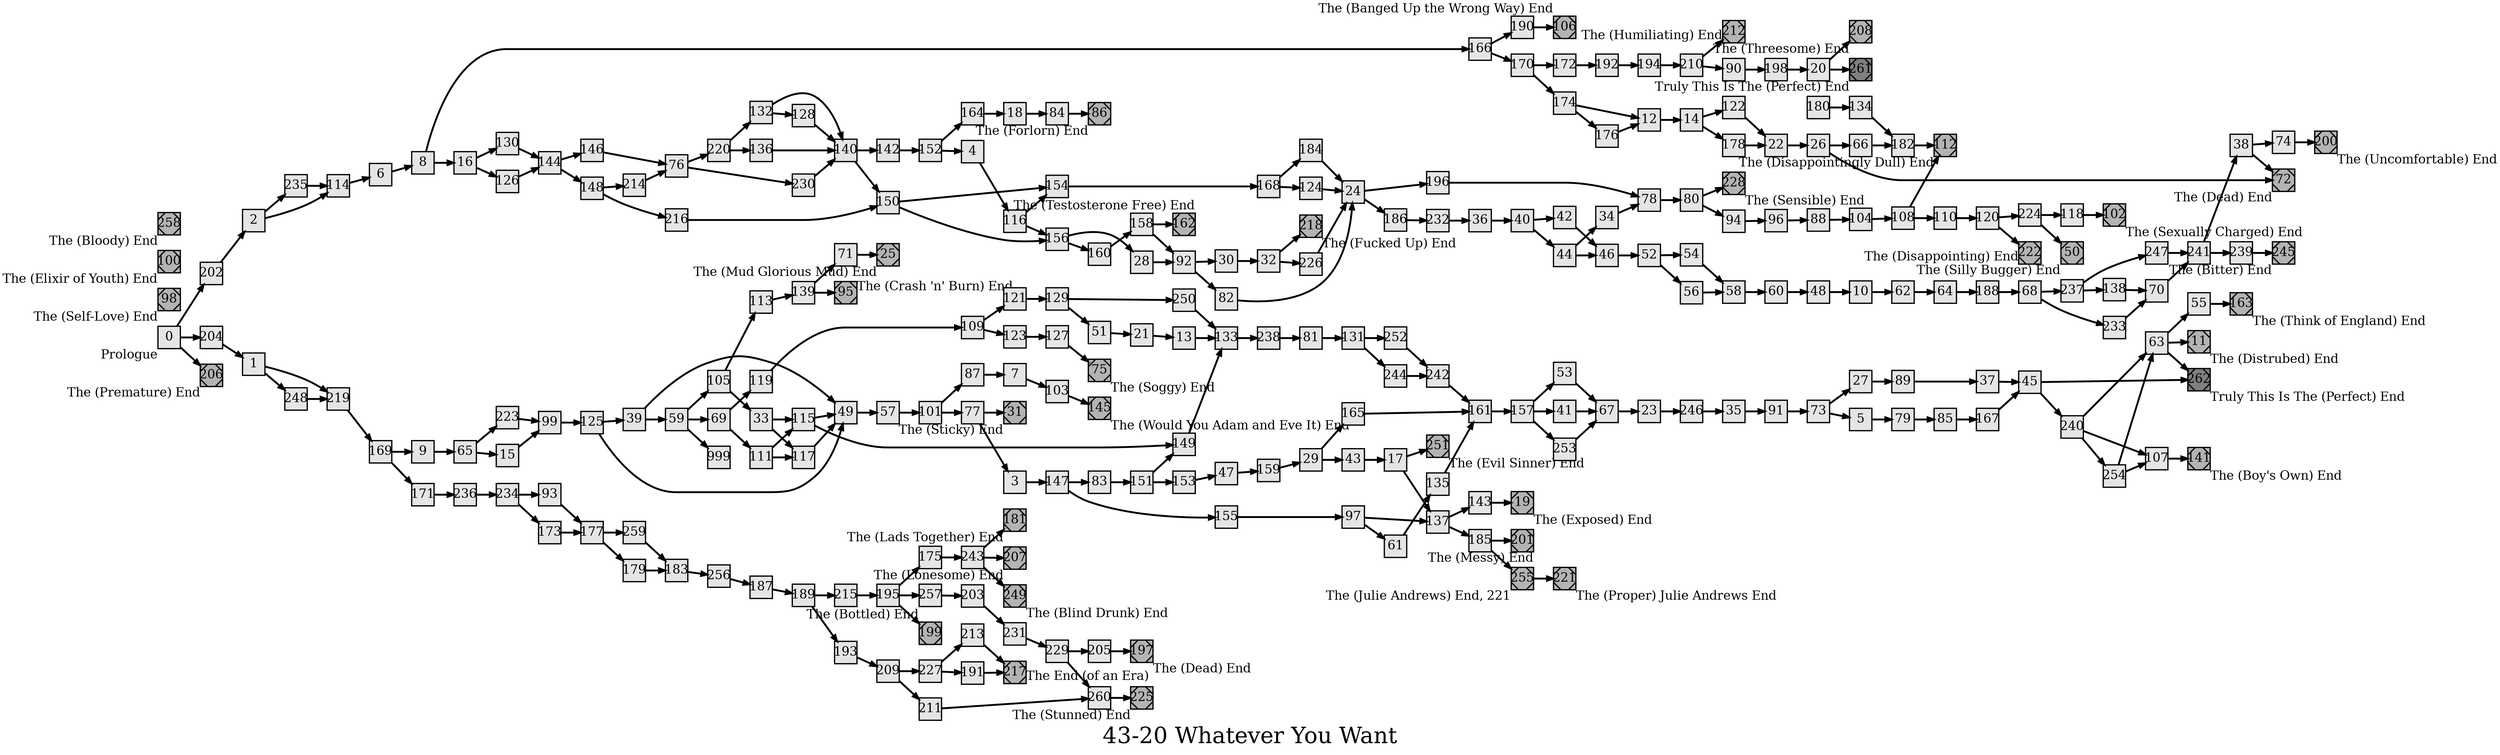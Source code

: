 digraph g{
  graph [ label="43-20 Whatever You Want" rankdir=LR, ordering=out, fontsize=36, nodesep="0.35", ranksep="0.45"];
  node  [shape=rect, penwidth=2, fontsize=20, style=filled, fillcolor=grey90, margin="0,0", labelfloat=true, regular=true, fixedsize=true];
  edge  [labelfloat=true, penwidth=3, fontsize=12];
  // ---;
  // group  : Katz;
  // id     : 43-20;
  // gbid   : 1990;
  // series : Whatever You Want;
  // title  : Whatever You Want;
  // author : Rachel Timms and Laurence Hayes;
  // credit:;
  // - name : Jeremy Douglass;
  // role : encoder;
  // date : 2015-08-03;
  // - name : Jeremy Douglass;
  // role : editor;
  // date : 2018-05-02;
  // render:;
  // - name   : small;
  // styles : gvStyles-small.txt;
  // engine : dot;
  // comment: >;
  
  // Whatever You Want begins with a first choice that is interpreted;
  // as implicitly indicating a gender preference, leading the reader;
  // to assume the role of one of two cruel young socialites out on the;
  // town -- either Barnaby or Barbarella. Two interactive stories;
  // follow, each tracing the same night of crazy partying and romantic;
  // hijinks among the same London social set, but from two different;
  // perspectives.;
  
  // The writing is split about 60/40 between the two characters.;
  // Barnaby's story has 138 scenes and 21 endings; Barbarella's story;
  // has 117 scenes and 15 endings.;
  
  // The book has multiple errors, and unusually they seem to be;
  // manuscript errors with incompletely incorporated lexias rather;
  // than misprinted choice numbers in what could be a correct graph:;
  
  // * There are a pair of related orphan endings in Barbarella's;
  // story connected to the character Harvey (99,100).;
  // * Another orphan node is ending 258 (the Bloody End).;
  // * An orphan storyline begins at 180, 134 and merges with 182, 112.;
  
  // Encoding from CYOA gamebook graph database [GDrive sheet/.xlsx];
  
  // ---;
  
  // From | To | Label;
  
  0	[ xlabel="Prologue" ];
  0 -> 202;	// 4-5
  0 -> 204;	// 4-5
  0 -> 206;	// 4-5
  1 -> 219;	// 6-7
  1 -> 248;	// 6-7
  2 -> 235;	// 8-9
  2 -> 114;	// 8-9
  3 -> 147;	// 10
  4 -> 116;	// 11
  5 -> 79;	// 12-13
  6 -> 8;	// 14-16
  7 -> 103;	// 17
  8 -> 166;	// 18-25
  8 -> 16;	// 18-25
  9 -> 65;	// 26
  10 -> 62;	// 27-28
  11	[ xlabel="E", shape=Msquare, fontsize=20, fillcolor=grey70, xlabel="" ];	// p29-32
  11	[ xlabel="The (Distrubed) End" ];
  12 -> 14;	// 33-35
  13 -> 133;	// 36-37
  14 -> 122;	// 38-39
  14 -> 178;	// 38-39
  15 -> 99;	// 40
  16 -> 130;	// 41-42
  16 -> 126;	// 41-42
  17 -> 137;	// 43-45
  17 -> 251;	// 43-45
  18 -> 84;	// 46-47
  19	[ xlabel="E", shape=Msquare, fontsize=20, fillcolor=grey70, xlabel="" ];	// p48-51
  19	[ xlabel="The (Exposed) End" ];
  20 -> 208;	// 52-53
  20 -> 261;	// 52-53
  21 -> 13;	// 54
  22 -> 26;	// 55-58
  23 -> 246;	// 59-62
  24 -> 196;	// 63-64
  24 -> 186;	// 63-64
  25	[ xlabel="E", shape=Msquare, fontsize=20, fillcolor=grey70, xlabel="" ];	// p65-66
  25	[ xlabel="The (Mud Glorious Mud) End" ];
  26 -> 66;	// 67-72
  26 -> 72;	// 67-72
  27 -> 89;	// 73-74
  28 -> 92;	// 75
  29 -> 165;	// 76-77
  29 -> 43;	// 76-77
  30 -> 32;	// 78
  31	[ xlabel="E", shape=Msquare, fontsize=20, fillcolor=grey70, xlabel="" ];	// p79-80
  31	[ xlabel="The (Sticky) End" ];
  32 -> 226;	// 81
  32 -> 218;	// 81
  33 -> 117;	// 82
  33 -> 115;	// 82
  34 -> 78;	// 83
  35 -> 91;	// 84-85
  36 -> 40;	// 86-87
  37 -> 45;	// 88-91
  38 -> 74;	// 92
  38 -> 72;	// 92
  39 -> 49;	// 93
  39 -> 59;	// 93
  40 -> 42;	// 94-95
  40 -> 44;	// 94-95
  41 -> 67;	// 96
  42 -> 46;	// 97
  43 -> 17;	// 98-99
  44 -> 34;	// 100-101
  44 -> 46;	// 100-101
  45 -> 262;	// 102-103
  45 -> 240;	// 102-103
  46 -> 52;	// 104-105
  47 -> 159;	// 106-107
  48 -> 10;	// 108-110
  49 -> 57;	// 111-112
  50	[ xlabel="E", shape=Msquare, fontsize=20, fillcolor=grey70, xlabel="" ];	// p113-115
  50	[ xlabel="The (Silly Bugger) End" ];
  51 -> 21;	// 116
  52 -> 54;	// 117-118
  52 -> 56;	// 117-118
  53 -> 67;	// 119
  54 -> 58;	// 120
  55 -> 163;	// 121
  56 -> 58;	// 122
  57 -> 101;	// 123-124
  58 -> 60;	// 125
  59 -> 105;	// 126-127
  59 -> 69;	// 126-127
  59 -> 999;	// 126-127
  60 -> 48;	// 128-129
  61 -> 135;	// 130
  62 -> 64;	// 131-132
  63 -> 55;	// 133
  63 -> 11;	// 133
  63 -> 262;	// 133
  64 -> 188;	// 134
  65 -> 223;	// 135-136
  65 -> 15;	// 135-136
  66 -> 182;	// 137-138
  67 -> 23;	// 139
  68 -> 237;	// 140-141
  68 -> 233;	// 140-141
  69 -> 119;	// 142-143
  69 -> 111;	// 142-143
  70 -> 241;	// 144-145
  71 -> 25;	// 146-147
  72	[ xlabel="E", shape=Msquare, fontsize=20, fillcolor=grey70, xlabel="" ];	// p148-149
  72	[ xlabel="The (Dead) End" ];
  73 -> 27;	// 150
  73 -> 5;	// 150
  74 -> 200;	// 151-152
  75	[ xlabel="E", shape=Msquare, fontsize=20, fillcolor=grey70, xlabel="" ];	// p153-154
  75	[ xlabel="The (Soggy) End" ];
  76 -> 220;	// 155-156
  76 -> 230;	// 155-156
  77 -> 3;	// 157-158
  77 -> 31;	// 157-158
  78 -> 80;	// 159-161
  79 -> 85;	// 162-163
  80 -> 228;	// 164-165
  80 -> 94;	// 164-165
  81 -> 131;	// 166-167
  82 -> 24;	// 168
  83 -> 151;	// 169
  84 -> 86;	// 170
  85 -> 167;	// 171-173
  86	[ xlabel="E", shape=Msquare, fontsize=20, fillcolor=grey70, xlabel="" ];	// p174-175
  86	[ xlabel="The (Forlorn) End" ];
  87 -> 7;	// 176-177
  88 -> 104;	// 178-179
  89 -> 37;	// 180-181
  90 -> 198;	// 182-188
  91 -> 73;	// 189-191
  92 -> 30;	// 192-194
  92 -> 82;	// 192-194
  93 -> 177;	// 195-196
  94 -> 96;	// 197-198
  95	[ xlabel="E", shape=Msquare, fontsize=20, fillcolor=grey70, xlabel="" ];	// p199
  95	[ xlabel="The (Crash 'n' Burn) End" ];
  96 -> 88;	// 200-202
  97 -> 137;	// 203-205
  97 -> 61;	// 203-205
  98	[ xlabel="E", shape=Msquare, fontsize=20, fillcolor=grey70, xlabel="" ];	// p206
  98	[ xlabel="The (Self-Love) End" ];
  99 -> 125;	// 207-209
  100	[ xlabel="E", shape=Msquare, fontsize=20, fillcolor=grey70, xlabel="" ];	// p210
  100	[ xlabel="The (Elixir of Youth) End" ];
  101 -> 87;	// 211-212
  101 -> 77;	// 211-212
  102	[ xlabel="E", shape=Msquare, fontsize=20, fillcolor=grey70, xlabel="" ];	// p213-215
  102	[ xlabel="The (Sexually Charged) End" ];
  103 -> 145;	// 216-218
  104 -> 108;	// 219-223
  105 -> 113;	// 224-225
  105 -> 33;	// 224-225
  106	[ xlabel="E", shape=Msquare, fontsize=20, fillcolor=grey70, xlabel="" ];	// p226-227
  106	[ xlabel="The (Banged Up the Wrong Way) End" ];
  107 -> 141;	// 228-229
  108 -> 112;	// 230-231
  108 -> 110;	// 230-231
  109 -> 121;	// 232
  109 -> 123;	// 232
  110 -> 120;	// 233-234
  111 -> 115;	// 235
  111 -> 117;	// 235
  112	[ xlabel="E", shape=Msquare, fontsize=20, fillcolor=grey70, xlabel="" ];	// p236-237
  112	[ xlabel="The (Disappointingly Dull) End" ];
  113 -> 139;	// 238
  114 -> 6;	// 239-240
  115 -> 49;	// 241-242
  115 -> 149;	// 241-242
  116 -> 154;	// 243
  116 -> 156;	// 243
  117 -> 49;	// 244-245
  118 -> 102;	// 246-247
  119 -> 109;	// 248
  120 -> 224;	// 249-250
  120 -> 222;	// 249-250
  121 -> 129;	// 251
  122 -> 22;	// 252-253
  123 -> 127;	// 254
  124 -> 24;	// 255
  125 -> 39;	// 256-258
  125 -> 49;	// 256-258
  126 -> 144;	// 259
  127 -> 75;	// 260-261
  128 -> 140;	// 262-263
  129 -> 250;	// 264
  129 -> 51;	// 264
  130 -> 144;	// 265-266
  131 -> 252;	// 267-269
  131 -> 244;	// 267-269
  132 -> 140;	// 270-271
  132 -> 128;	// 270-271
  133 -> 238;	// 272-274
  134 -> 182;	// 275-276
  135 -> 161;	// 277-278
  136 -> 140;	// 279
  137 -> 143;	// 280-282
  137 -> 185;	// 280-282
  138 -> 70;	// 283-284
  139 -> 71;	// 285
  139 -> 95;	// 285
  140 -> 142;	// 286-287
  140 -> 150;	// 286-287
  141	[ xlabel="E", shape=Msquare, fontsize=20, fillcolor=grey70, xlabel="" ];	// p288-290
  141	[ xlabel="The (Boy's Own) End" ];
  142 -> 152;	// 291
  143 -> 19;	// 292-294
  144 -> 146;	// 295-296
  144 -> 148;	// 295-296
  145	[ xlabel="E", shape=Msquare, fontsize=20, fillcolor=grey70, xlabel="" ];	// p297-298
  145	[ xlabel="The (Would You Adam and Eve It) End" ];
  146 -> 76;	// 299-300
  147 -> 83;	// 301
  147 -> 155;	// 301
  148 -> 214;	// 302-303
  148 -> 216;	// 302-303
  149 -> 133;	// 304-305
  150 -> 154;	// 306-307
  150 -> 156;	// 306-307
  151 -> 149;	// 308-309
  151 -> 153;	// 308-309
  152 -> 164;	// 310-311
  152 -> 4;	// 310-311
  153 -> 47;	// 312
  154 -> 168;	// 313-314
  155 -> 97;	// 315-316
  156 -> 28;	// 317-319
  156 -> 160;	// 317-319
  157 -> 53;	// 320-322
  157 -> 41;	// 320-322
  157 -> 253;	// 320-322
  158 -> 162;	// 323-324
  158 -> 92;	// 323-324
  159 -> 29;	// 325-326
  160 -> 158;	// 327
  161 -> 157;	// 328-329
  162	[ xlabel="E", shape=Msquare, fontsize=20, fillcolor=grey70, xlabel="" ];	// p330
  162	[ xlabel="The (Testosterone Free) End" ];
  163	[ xlabel="E", shape=Msquare, fontsize=20, fillcolor=grey70, xlabel="" ];	// p331-333
  163	[ xlabel="The (Think of England) End" ];
  164 -> 18;	// 334
  165 -> 161;	// 335-337
  166 -> 190;	// 338
  166 -> 170;	// 338
  167 -> 45;	// 339-340
  168 -> 184;	// 341
  168 -> 124;	// 341
  169 -> 9;	// 342-349
  169 -> 171;	// 342-349
  170 -> 172;	// 350-352
  170 -> 174;	// 350-352
  171 -> 236;	// 354
  172 -> 192;	// 355-356
  173 -> 177;	// 357
  174 -> 12;	// 358-359
  174 -> 176;	// 358-359
  175 -> 243;	// 360-361
  176 -> 12;	// 362
  177 -> 259;	// 363-365
  177 -> 179;	// 363-365
  178 -> 22;	// 366
  179 -> 183;	// 367-368
  180 -> 134;	// 369
  181	[ xlabel="E", shape=Msquare, fontsize=20, fillcolor=grey70, xlabel="" ];	// p370
  181	[ xlabel="The (Lads Together) End" ];
  182 -> 112;	// 371
  183 -> 256;	// 372
  184 -> 24;	// 373
  185 -> 201;	// 374
  185 -> 255;	// 374
  186 -> 232;	// 375
  187 -> 189;	// 376-377
  188 -> 68;	// 378-379
  189 -> 215;	// 380-387
  189 -> 193;	// 380-387
  190 -> 106;	// 388-389
  191 -> 217;	// 390
  192 -> 194;	// 391-392
  193 -> 209;	// 393-397
  194 -> 210;	// 398-399
  195 -> 175;	// 400-403
  195 -> 257;	// 400-403
  195 -> 199;	// 400-403
  196 -> 78;	// 404
  197	[ xlabel="E", shape=Msquare, fontsize=20, fillcolor=grey70, xlabel="" ];	// p405-407
  197	[ xlabel="The (Dead) End" ];
  198 -> 20;	// 408-409
  199	[ xlabel="E", shape=Msquare, fontsize=20, fillcolor=grey70, xlabel="" ];	// p410
  199	[ xlabel="The (Bottled) End" ];
  200	[ xlabel="E", shape=Msquare, fontsize=20, fillcolor=grey70, xlabel="" ];	// p411-414
  200	[ xlabel="The (Uncomfortable) End" ];
  201	[ xlabel="E", shape=Msquare, fontsize=20, fillcolor=grey70, xlabel="" ];	// p415-416
  201	[ xlabel="The (Messy) End" ];
  202 -> 2;	// 417
  203 -> 231;	// 418-419
  204 -> 1;	// 420
  205 -> 197;	// 421
  206	[ xlabel="E", shape=Msquare, fontsize=20, fillcolor=grey70, xlabel="" ];	// p422
  206	[ xlabel="The (Premature) End" ];
  207	[ xlabel="E", shape=Msquare, fontsize=20, fillcolor=grey70, xlabel="" ];	// p423
  207	[ xlabel="The (Lonesome) End" ];
  208	[ xlabel="E", shape=Msquare, fontsize=20, fillcolor=grey70, xlabel="" ];	// p424-425
  208	[ xlabel="The (Threesome) End" ];
  209 -> 227;	// 426-427
  209 -> 211;	// 426-427
  210 -> 212;	// 428-430
  210 -> 90;	// 428-430
  211 -> 260;	// 431
  212	[ xlabel="E", shape=Msquare, fontsize=20, fillcolor=grey70, xlabel="" ];	// p432-433
  212	[ xlabel="The (Humiliating) End" ];
  213 -> 217;	// 434
  214 -> 76;	// 435
  215 -> 195;	// 436-437
  216 -> 150;	// 438
  217	[ xlabel="E", shape=Msquare, fontsize=20, fillcolor=grey70, xlabel="" ];	// p439-440
  217	[ xlabel="The End (of an Era)" ];
  218	[ xlabel="E", shape=Msquare, fontsize=20, fillcolor=grey70, xlabel="" ];	// p441-442
  218	[ xlabel="The (Fucked Up) End" ];
  219 -> 169;	// 443-445
  220 -> 132;	// 446
  220 -> 136;	// 446
  221	[ xlabel="E", shape=Msquare, fontsize=20, fillcolor=grey70, xlabel="" ];	// p447-449
  221	[ xlabel="The (Proper) Julie Andrews End" ];
  222	[ xlabel="E", shape=Msquare, fontsize=20, fillcolor=grey70, xlabel="" ];	// p450-451
  222	[ xlabel="The (Disappointing) End" ];
  223 -> 99;	// 452
  224 -> 118;	// 453-454
  224 -> 50;	// 453-454
  225	[ xlabel="E", shape=Msquare, fontsize=20, fillcolor=grey70, xlabel="" ];	// p455-456
  225	[ xlabel="The (Stunned) End" ];
  226 -> 24;	// 457
  227 -> 213;	// 458-460
  227 -> 191;	// 458-460
  228	[ xlabel="E", shape=Msquare, fontsize=20, fillcolor=grey70, xlabel="" ];	// p461
  228	[ xlabel="The (Sensible) End" ];
  229 -> 205;	// 462-463
  229 -> 260;	// 462-463
  230 -> 140;	// 464-465
  231 -> 229;	// 466-469
  232 -> 36;	// 470
  233 -> 70;	// 471-472
  234 -> 93;	// 473-475
  234 -> 173;	// 473-475
  235 -> 114;	// 476
  236 -> 234;	// 477-478
  237 -> 247;	// 479-480
  237 -> 138;	// 479-480
  238 -> 81;	// 481-485
  239 -> 245;	// 486-487
  240 -> 63;	// 488
  240 -> 107;	// 488
  240 -> 254;	// 488
  241 -> 38;	// 489-490
  241 -> 239;	// 489-490
  242 -> 161;	// 491-492
  243 -> 181;	// 493-495
  243 -> 207;	// 493-495
  243 -> 249;	// 493-495
  244 -> 242;	// 496-497
  245	[ xlabel="E", shape=Msquare, fontsize=20, fillcolor=grey70, xlabel="" ];	// p498-500
  245	[ xlabel="The (Bitter) End" ];
  246 -> 35;	// 501-502
  247 -> 241;	// 503
  248 -> 219;	// 504
  249	[ xlabel="E", shape=Msquare, fontsize=20, fillcolor=grey70, xlabel="" ];	// p505
  249	[ xlabel="The (Blind Drunk) End" ];
  250 -> 133;	// 506-507
  251	[ xlabel="E", shape=Msquare, fontsize=20, fillcolor=grey70, xlabel="" ];	// p508-509
  251	[ xlabel="The (Evil Sinner) End" ];
  252 -> 242;	// 510
  253 -> 67;	// 511
  254 -> 63;	// 511
  254 -> 107;	// 511
  255	[ xlabel="E", shape=Msquare, fontsize=20, fillcolor=grey70, xlabel="" ];	// p512-513
  255	[ xlabel="The (Julie Andrews) End, 221" ];
  255 -> 221;	// ...another ending that continues after the ending
  256 -> 187;	// 514
  257 -> 203;	// 515
  258	[ xlabel="E", shape=Msquare, fontsize=20, fillcolor=grey70, xlabel="" ];	// p516
  258	[ xlabel="The (Bloody) End" ];
  259 -> 183;	// 517
  260 -> 225;	// 518
  261	[ xlabel="E", shape=Msquare, fontsize=20, fillcolor=grey70, xlabel="" ];	// p519-520
  261	[ xlabel="WIN", shape=Msquare, fontsize=20, fillcolor=grey50 ];
  261	[ xlabel="Truly This Is The (Perfect) End" ];
  262	[ xlabel="E", shape=Msquare, fontsize=20, fillcolor=grey70, xlabel="" ];	// p521-522
  262	[ xlabel="WIN", shape=Msquare, fontsize=20, fillcolor=grey50 ];
  262	[ xlabel="Truly This Is The (Perfect) End" ];
}

